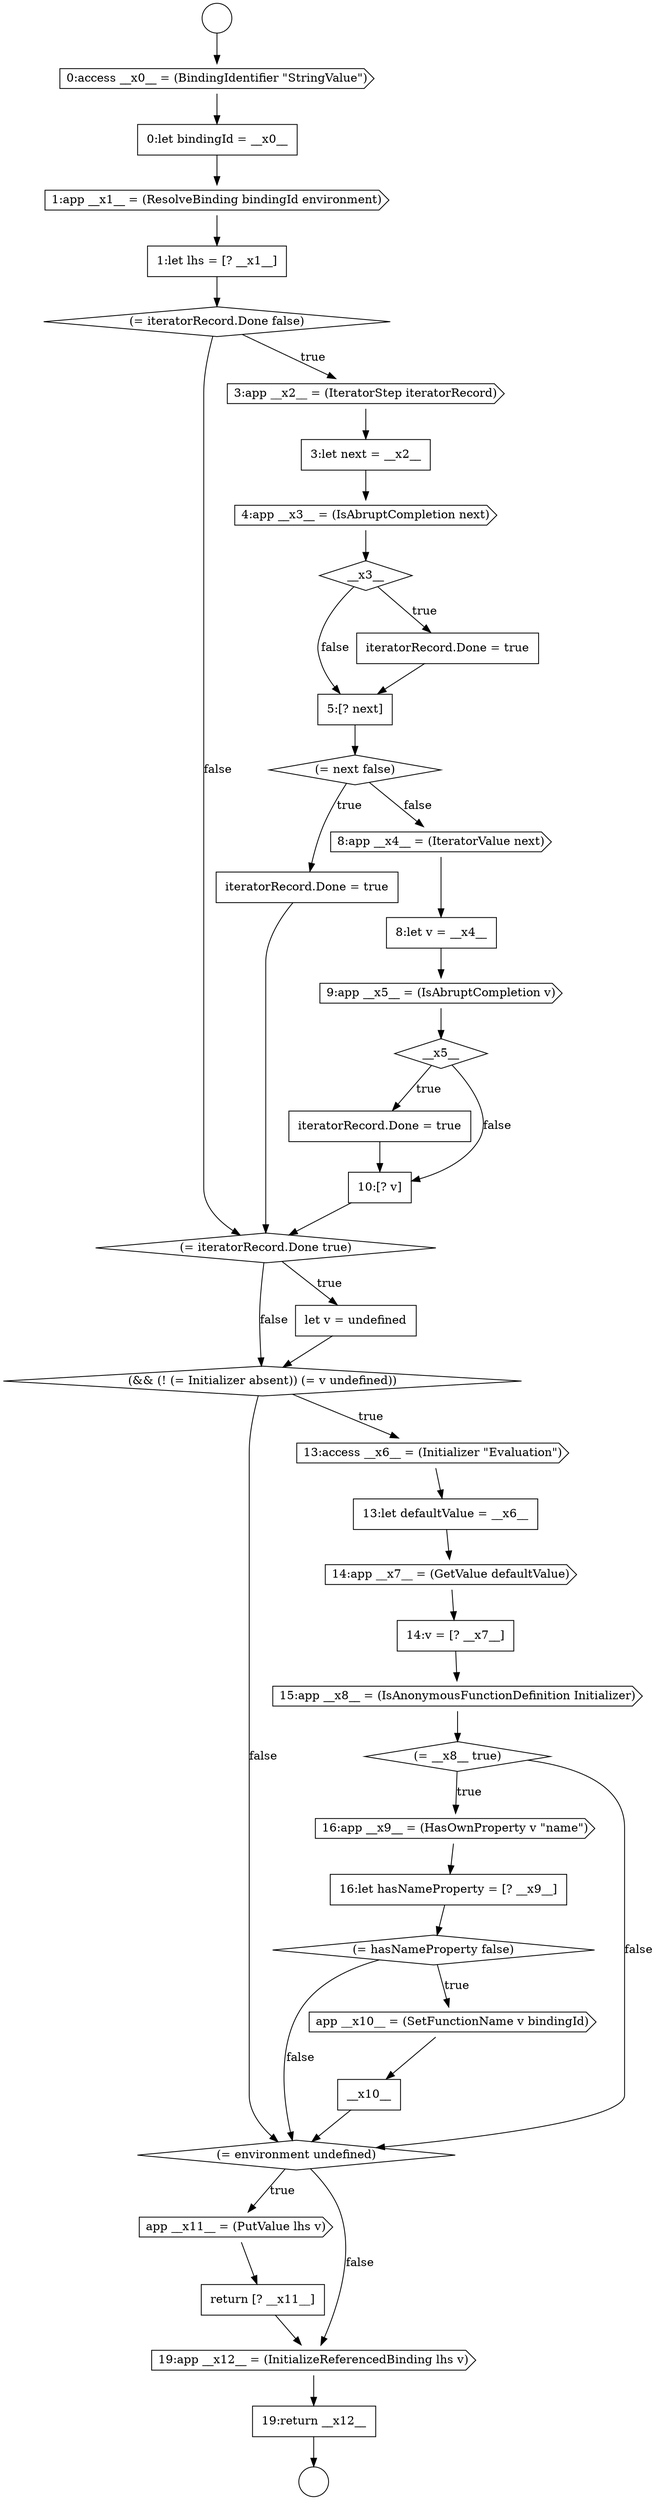digraph {
  node6381 [shape=cds, label=<<font color="black">16:app __x9__ = (HasOwnProperty v &quot;name&quot;)</font>> color="black" fillcolor="white" style=filled]
  node6388 [shape=none, margin=0, label=<<font color="black">
    <table border="0" cellborder="1" cellspacing="0" cellpadding="10">
      <tr><td align="left">return [? __x11__]</td></tr>
    </table>
  </font>> color="black" fillcolor="white" style=filled]
  node6363 [shape=none, margin=0, label=<<font color="black">
    <table border="0" cellborder="1" cellspacing="0" cellpadding="10">
      <tr><td align="left">5:[? next]</td></tr>
    </table>
  </font>> color="black" fillcolor="white" style=filled]
  node6378 [shape=none, margin=0, label=<<font color="black">
    <table border="0" cellborder="1" cellspacing="0" cellpadding="10">
      <tr><td align="left">14:v = [? __x7__]</td></tr>
    </table>
  </font>> color="black" fillcolor="white" style=filled]
  node6368 [shape=cds, label=<<font color="black">9:app __x5__ = (IsAbruptCompletion v)</font>> color="black" fillcolor="white" style=filled]
  node6377 [shape=cds, label=<<font color="black">14:app __x7__ = (GetValue defaultValue)</font>> color="black" fillcolor="white" style=filled]
  node6390 [shape=none, margin=0, label=<<font color="black">
    <table border="0" cellborder="1" cellspacing="0" cellpadding="10">
      <tr><td align="left">19:return __x12__</td></tr>
    </table>
  </font>> color="black" fillcolor="white" style=filled]
  node6354 [shape=none, margin=0, label=<<font color="black">
    <table border="0" cellborder="1" cellspacing="0" cellpadding="10">
      <tr><td align="left">0:let bindingId = __x0__</td></tr>
    </table>
  </font>> color="black" fillcolor="white" style=filled]
  node6386 [shape=diamond, label=<<font color="black">(= environment undefined)</font>> color="black" fillcolor="white" style=filled]
  node6380 [shape=diamond, label=<<font color="black">(= __x8__ true)</font>> color="black" fillcolor="white" style=filled]
  node6387 [shape=cds, label=<<font color="black">app __x11__ = (PutValue lhs v)</font>> color="black" fillcolor="white" style=filled]
  node6355 [shape=cds, label=<<font color="black">1:app __x1__ = (ResolveBinding bindingId environment)</font>> color="black" fillcolor="white" style=filled]
  node6374 [shape=diamond, label=<<font color="black">(&amp;&amp; (! (= Initializer absent)) (= v undefined))</font>> color="black" fillcolor="white" style=filled]
  node6359 [shape=none, margin=0, label=<<font color="black">
    <table border="0" cellborder="1" cellspacing="0" cellpadding="10">
      <tr><td align="left">3:let next = __x2__</td></tr>
    </table>
  </font>> color="black" fillcolor="white" style=filled]
  node6370 [shape=none, margin=0, label=<<font color="black">
    <table border="0" cellborder="1" cellspacing="0" cellpadding="10">
      <tr><td align="left">iteratorRecord.Done = true</td></tr>
    </table>
  </font>> color="black" fillcolor="white" style=filled]
  node6379 [shape=cds, label=<<font color="black">15:app __x8__ = (IsAnonymousFunctionDefinition Initializer)</font>> color="black" fillcolor="white" style=filled]
  node6365 [shape=none, margin=0, label=<<font color="black">
    <table border="0" cellborder="1" cellspacing="0" cellpadding="10">
      <tr><td align="left">iteratorRecord.Done = true</td></tr>
    </table>
  </font>> color="black" fillcolor="white" style=filled]
  node6382 [shape=none, margin=0, label=<<font color="black">
    <table border="0" cellborder="1" cellspacing="0" cellpadding="10">
      <tr><td align="left">16:let hasNameProperty = [? __x9__]</td></tr>
    </table>
  </font>> color="black" fillcolor="white" style=filled]
  node6364 [shape=diamond, label=<<font color="black">(= next false)</font>> color="black" fillcolor="white" style=filled]
  node6371 [shape=none, margin=0, label=<<font color="black">
    <table border="0" cellborder="1" cellspacing="0" cellpadding="10">
      <tr><td align="left">10:[? v]</td></tr>
    </table>
  </font>> color="black" fillcolor="white" style=filled]
  node6356 [shape=none, margin=0, label=<<font color="black">
    <table border="0" cellborder="1" cellspacing="0" cellpadding="10">
      <tr><td align="left">1:let lhs = [? __x1__]</td></tr>
    </table>
  </font>> color="black" fillcolor="white" style=filled]
  node6375 [shape=cds, label=<<font color="black">13:access __x6__ = (Initializer &quot;Evaluation&quot;)</font>> color="black" fillcolor="white" style=filled]
  node6360 [shape=cds, label=<<font color="black">4:app __x3__ = (IsAbruptCompletion next)</font>> color="black" fillcolor="white" style=filled]
  node6385 [shape=none, margin=0, label=<<font color="black">
    <table border="0" cellborder="1" cellspacing="0" cellpadding="10">
      <tr><td align="left">__x10__</td></tr>
    </table>
  </font>> color="black" fillcolor="white" style=filled]
  node6357 [shape=diamond, label=<<font color="black">(= iteratorRecord.Done false)</font>> color="black" fillcolor="white" style=filled]
  node6372 [shape=diamond, label=<<font color="black">(= iteratorRecord.Done true)</font>> color="black" fillcolor="white" style=filled]
  node6353 [shape=cds, label=<<font color="black">0:access __x0__ = (BindingIdentifier &quot;StringValue&quot;)</font>> color="black" fillcolor="white" style=filled]
  node6376 [shape=none, margin=0, label=<<font color="black">
    <table border="0" cellborder="1" cellspacing="0" cellpadding="10">
      <tr><td align="left">13:let defaultValue = __x6__</td></tr>
    </table>
  </font>> color="black" fillcolor="white" style=filled]
  node6362 [shape=none, margin=0, label=<<font color="black">
    <table border="0" cellborder="1" cellspacing="0" cellpadding="10">
      <tr><td align="left">iteratorRecord.Done = true</td></tr>
    </table>
  </font>> color="black" fillcolor="white" style=filled]
  node6367 [shape=none, margin=0, label=<<font color="black">
    <table border="0" cellborder="1" cellspacing="0" cellpadding="10">
      <tr><td align="left">8:let v = __x4__</td></tr>
    </table>
  </font>> color="black" fillcolor="white" style=filled]
  node6384 [shape=cds, label=<<font color="black">app __x10__ = (SetFunctionName v bindingId)</font>> color="black" fillcolor="white" style=filled]
  node6389 [shape=cds, label=<<font color="black">19:app __x12__ = (InitializeReferencedBinding lhs v)</font>> color="black" fillcolor="white" style=filled]
  node6352 [shape=circle label=" " color="black" fillcolor="white" style=filled]
  node6369 [shape=diamond, label=<<font color="black">__x5__</font>> color="black" fillcolor="white" style=filled]
  node6358 [shape=cds, label=<<font color="black">3:app __x2__ = (IteratorStep iteratorRecord)</font>> color="black" fillcolor="white" style=filled]
  node6361 [shape=diamond, label=<<font color="black">__x3__</font>> color="black" fillcolor="white" style=filled]
  node6366 [shape=cds, label=<<font color="black">8:app __x4__ = (IteratorValue next)</font>> color="black" fillcolor="white" style=filled]
  node6351 [shape=circle label=" " color="black" fillcolor="white" style=filled]
  node6373 [shape=none, margin=0, label=<<font color="black">
    <table border="0" cellborder="1" cellspacing="0" cellpadding="10">
      <tr><td align="left">let v = undefined</td></tr>
    </table>
  </font>> color="black" fillcolor="white" style=filled]
  node6383 [shape=diamond, label=<<font color="black">(= hasNameProperty false)</font>> color="black" fillcolor="white" style=filled]
  node6377 -> node6378 [ color="black"]
  node6382 -> node6383 [ color="black"]
  node6373 -> node6374 [ color="black"]
  node6372 -> node6373 [label=<<font color="black">true</font>> color="black"]
  node6372 -> node6374 [label=<<font color="black">false</font>> color="black"]
  node6371 -> node6372 [ color="black"]
  node6365 -> node6372 [ color="black"]
  node6383 -> node6384 [label=<<font color="black">true</font>> color="black"]
  node6383 -> node6386 [label=<<font color="black">false</font>> color="black"]
  node6364 -> node6365 [label=<<font color="black">true</font>> color="black"]
  node6364 -> node6366 [label=<<font color="black">false</font>> color="black"]
  node6370 -> node6371 [ color="black"]
  node6386 -> node6387 [label=<<font color="black">true</font>> color="black"]
  node6386 -> node6389 [label=<<font color="black">false</font>> color="black"]
  node6378 -> node6379 [ color="black"]
  node6353 -> node6354 [ color="black"]
  node6368 -> node6369 [ color="black"]
  node6384 -> node6385 [ color="black"]
  node6381 -> node6382 [ color="black"]
  node6357 -> node6358 [label=<<font color="black">true</font>> color="black"]
  node6357 -> node6372 [label=<<font color="black">false</font>> color="black"]
  node6366 -> node6367 [ color="black"]
  node6380 -> node6381 [label=<<font color="black">true</font>> color="black"]
  node6380 -> node6386 [label=<<font color="black">false</font>> color="black"]
  node6379 -> node6380 [ color="black"]
  node6369 -> node6370 [label=<<font color="black">true</font>> color="black"]
  node6369 -> node6371 [label=<<font color="black">false</font>> color="black"]
  node6389 -> node6390 [ color="black"]
  node6358 -> node6359 [ color="black"]
  node6354 -> node6355 [ color="black"]
  node6361 -> node6362 [label=<<font color="black">true</font>> color="black"]
  node6361 -> node6363 [label=<<font color="black">false</font>> color="black"]
  node6374 -> node6375 [label=<<font color="black">true</font>> color="black"]
  node6374 -> node6386 [label=<<font color="black">false</font>> color="black"]
  node6385 -> node6386 [ color="black"]
  node6376 -> node6377 [ color="black"]
  node6351 -> node6353 [ color="black"]
  node6367 -> node6368 [ color="black"]
  node6390 -> node6352 [ color="black"]
  node6388 -> node6389 [ color="black"]
  node6355 -> node6356 [ color="black"]
  node6363 -> node6364 [ color="black"]
  node6360 -> node6361 [ color="black"]
  node6375 -> node6376 [ color="black"]
  node6387 -> node6388 [ color="black"]
  node6362 -> node6363 [ color="black"]
  node6356 -> node6357 [ color="black"]
  node6359 -> node6360 [ color="black"]
}
